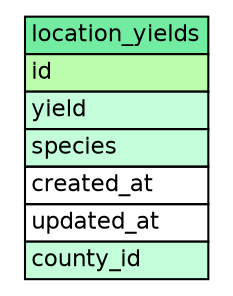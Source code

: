 // dot 2.26.3 on Linux 3.8.0-39-generic
// SchemaSpy rev Unknown
digraph "location_yields" {
  graph [
    rankdir="RL"
    bgcolor="#ffffff"
    nodesep="0.18"
    ranksep="0.46"
    fontname="Helvetica"
    fontsize="11"
  ];
  node [
    fontname="Helvetica"
    fontsize="11"
    shape="plaintext"
  ];
  edge [
    arrowsize="0.8"
  ];
  "location_yields" [
    label=<
    <TABLE BORDER="0" CELLBORDER="1" CELLSPACING="0" BGCOLOR="#FFFFFF">
      <TR><TD COLSPAN="4" BGCOLOR="#72ECA1" ALIGN="CENTER">location_yields</TD></TR>
      <TR><TD PORT="id" COLSPAN="4" BGCOLOR="#bcfdad !important" ALIGN="LEFT">id</TD></TR>
      <TR><TD PORT="yield" COLSPAN="4" BGCOLOR="#c4fdda !important" ALIGN="LEFT">yield</TD></TR>
      <TR><TD PORT="species" COLSPAN="4" BGCOLOR="#c4fdda !important" ALIGN="LEFT">species</TD></TR>
      <TR><TD PORT="created_at" COLSPAN="4" ALIGN="LEFT">created_at</TD></TR>
      <TR><TD PORT="updated_at" COLSPAN="4" ALIGN="LEFT">updated_at</TD></TR>
      <TR><TD PORT="county_id" COLSPAN="4" BGCOLOR="#c4fdda !important" ALIGN="LEFT">county_id</TD></TR>
    </TABLE>>
    URL="tables/location_yields.html"
    tooltip="location_yields"
  ];
}
